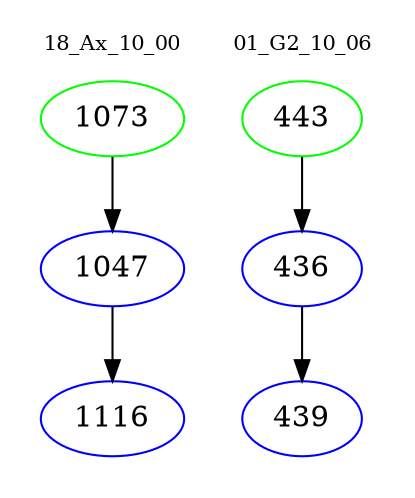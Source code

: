 digraph{
subgraph cluster_0 {
color = white
label = "18_Ax_10_00";
fontsize=10;
T0_1073 [label="1073", color="green"]
T0_1073 -> T0_1047 [color="black"]
T0_1047 [label="1047", color="blue"]
T0_1047 -> T0_1116 [color="black"]
T0_1116 [label="1116", color="blue"]
}
subgraph cluster_1 {
color = white
label = "01_G2_10_06";
fontsize=10;
T1_443 [label="443", color="green"]
T1_443 -> T1_436 [color="black"]
T1_436 [label="436", color="blue"]
T1_436 -> T1_439 [color="black"]
T1_439 [label="439", color="blue"]
}
}
